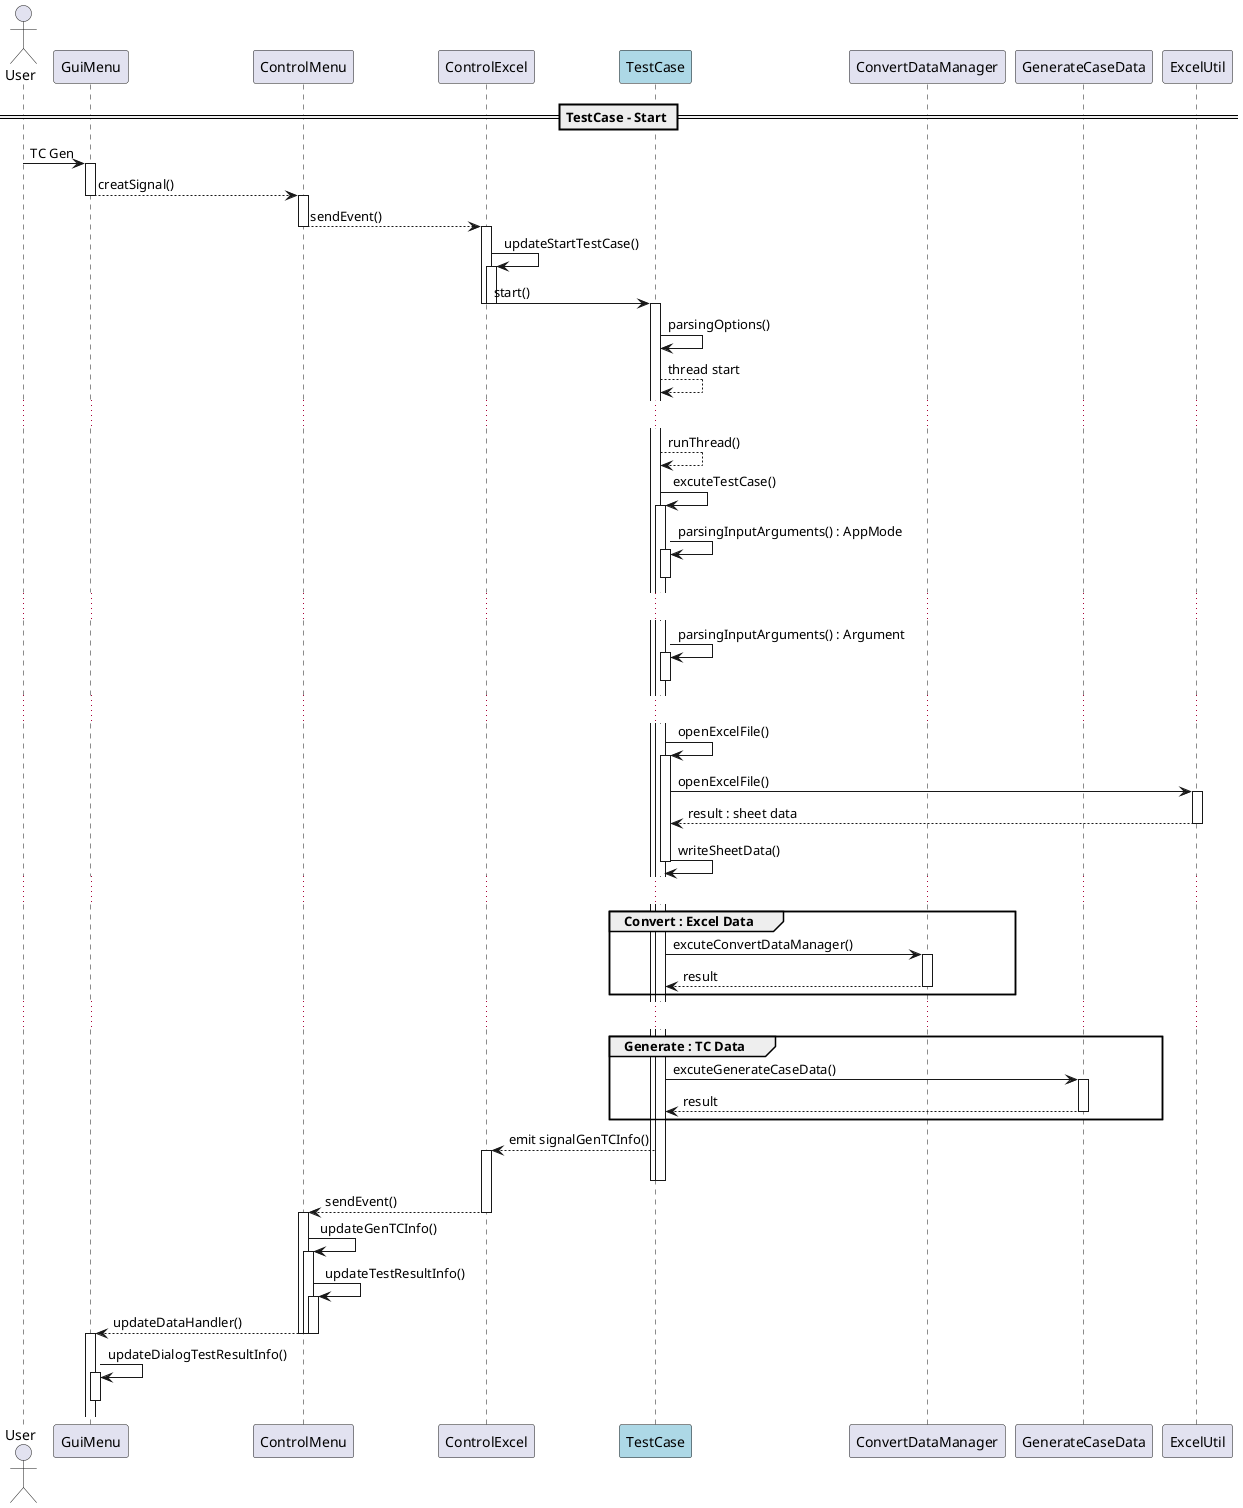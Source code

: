 @startuml

actor User order 10

participant GuiMenu order 30
participant ControlMenu order 40
participant ControlExcel order 50

participant TestCase order 110 #LightBlue
participant ConvertDataManager order 120
participant GenerateCaseData order 130
' participant ExcelDataManager order 140

' participant ExcelData order 200
participant ExcelUtil order 210


== TestCase - Start ==

User -> GuiMenu: TC Gen

activate GuiMenu
GuiMenu --> ControlMenu: creatSignal()
deactivate GuiMenu

activate ControlMenu
ControlMenu --> ControlExcel: sendEvent()
deactivate ControlMenu

activate ControlExcel
ControlExcel -> ControlExcel : updateStartTestCase()
activate ControlExcel

ControlExcel -> TestCase : start()
deactivate ControlExcel
deactivate ControlExcel
activate TestCase

TestCase -> TestCase : parsingOptions()
TestCase --> TestCase : thread start

...

TestCase --> TestCase : runThread()

TestCase -> TestCase : excuteTestCase()

activate TestCase

TestCase -> TestCase : parsingInputArguments() : AppMode
activate TestCase
deactivate TestCase

...

TestCase -> TestCase : parsingInputArguments() : Argument
activate TestCase
deactivate TestCase

...

TestCase -> TestCase : openExcelFile()
activate TestCase

TestCase ->ExcelUtil : openExcelFile()
activate ExcelUtil
ExcelUtil --> TestCase : result : sheet data
deactivate ExcelUtil
TestCase -> TestCase : writeSheetData()
deactivate TestCase

...

group Convert : Excel Data
TestCase -> ConvertDataManager : excuteConvertDataManager()
activate ConvertDataManager
ConvertDataManager --> TestCase : result
deactivate ConvertDataManager
end group

...

group Generate : TC Data
    TestCase -> GenerateCaseData : excuteGenerateCaseData()
    activate GenerateCaseData
    GenerateCaseData --> TestCase : result
    deactivate GenerateCaseData
end group

TestCase --> ControlExcel : emit signalGenTCInfo()
activate ControlExcel
deactivate TestCase
deactivate TestCase

ControlExcel --> ControlMenu : sendEvent()
deactivate ControlExcel
activate ControlMenu
ControlMenu -> ControlMenu : updateGenTCInfo()
activate ControlMenu
ControlMenu -> ControlMenu : updateTestResultInfo()
activate ControlMenu

ControlMenu --> GuiMenu : updateDataHandler()
deactivate ControlMenu
deactivate ControlMenu
deactivate ControlMenu
activate GuiMenu

GuiMenu -> GuiMenu : updateDialogTestResultInfo()
activate GuiMenu
deactivate GuiMenu



@enduml
